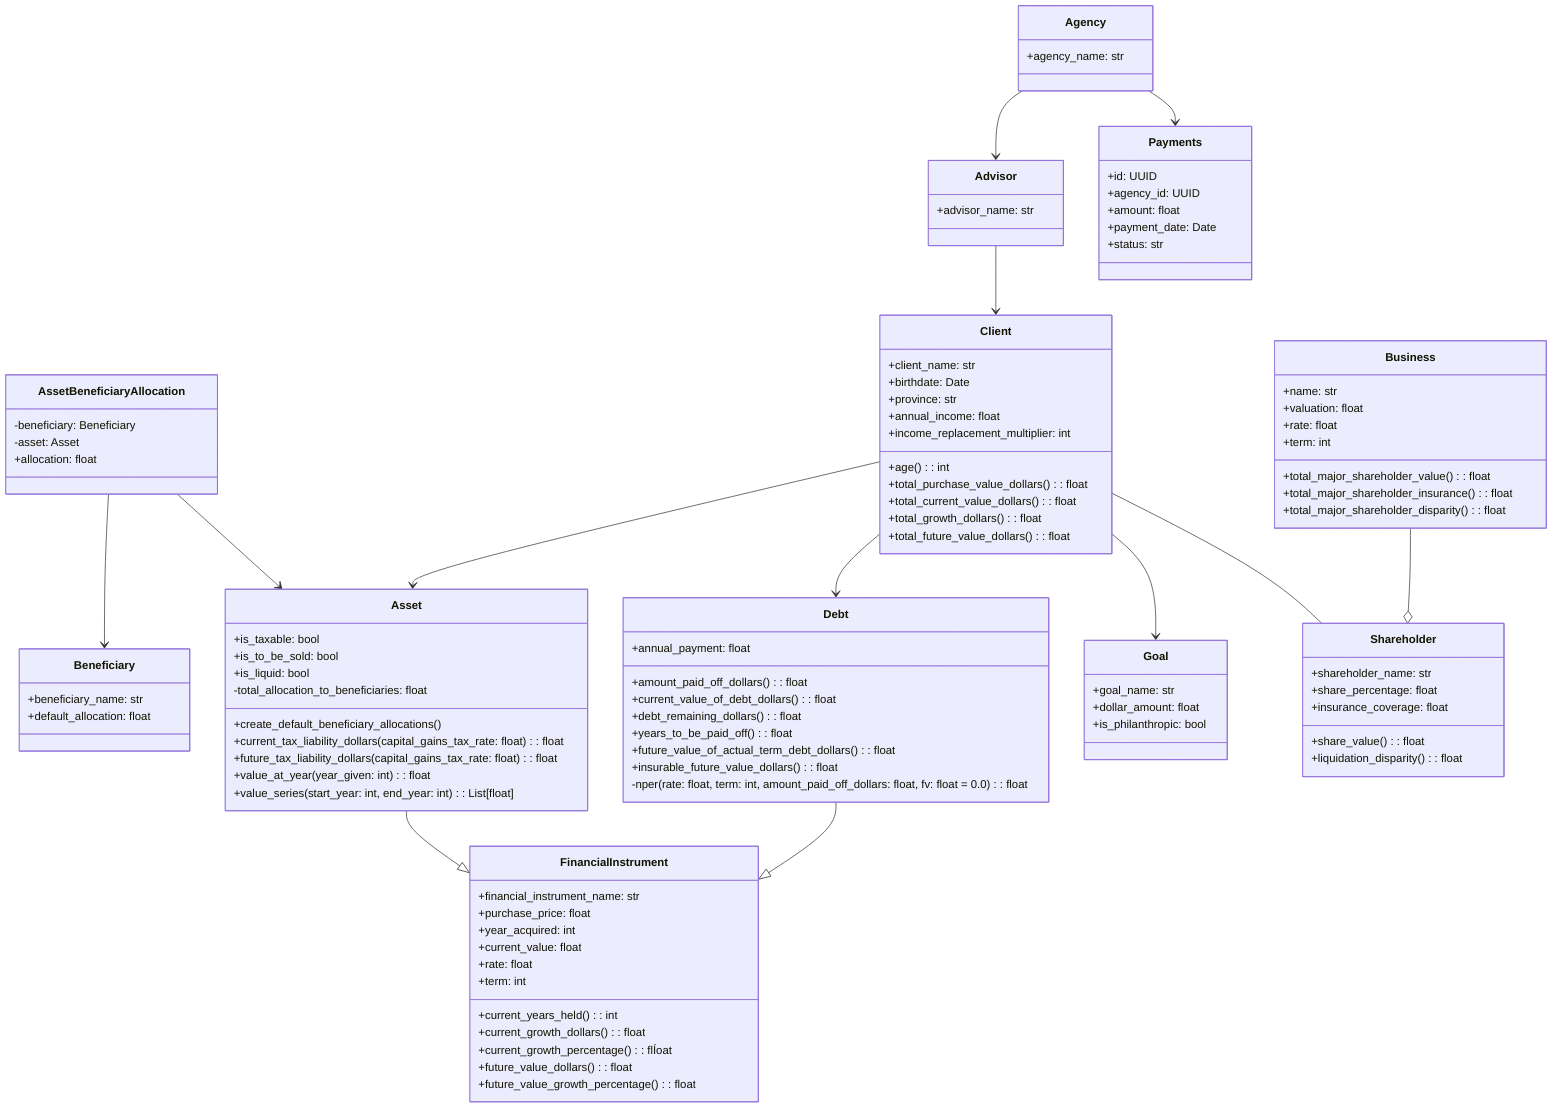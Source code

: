 classDiagram
class Beneficiary {
    +beneficiary_name: str
    +default_allocation: float
}

class FinancialInstrument {
    +financial_instrument_name: str
    +purchase_price: float
    +year_acquired: int
    +current_value: float
    +rate: float
    +term: int
    +current_years_held(): int
    +current_growth_dollars(): float
    +current_growth_percentage(): flÍoat
    +future_value_dollars(): float
    +future_value_growth_percentage(): float
}

class Asset {
    +is_taxable: bool
    +is_to_be_sold: bool
    +is_liquid: bool
    +create_default_beneficiary_allocations()
    +current_tax_liability_dollars(capital_gains_tax_rate: float): float
    +future_tax_liability_dollars(capital_gains_tax_rate: float): float
    +value_at_year(year_given: int): float
    +value_series(start_year: int, end_year: int): List[float]
    -total_allocation_to_beneficiaries: float
}

class AssetBeneficiaryAllocation {
    -beneficiary: Beneficiary
    -asset: Asset
    +allocation: float
}

class Debt {
    +annual_payment: float
    +amount_paid_off_dollars(): float
    +current_value_of_debt_dollars(): float
    +debt_remaining_dollars(): float
    +years_to_be_paid_off(): float
    +future_value_of_actual_term_debt_dollars(): float
    +insurable_future_value_dollars(): float
    -nper(rate: float, term: int, amount_paid_off_dollars: float, fv: float = 0.0): float
}

class Goal {
    +goal_name: str
    +dollar_amount: float
    +is_philanthropic: bool
}

class Business {
    +name: str
    +valuation: float
    +rate: float
    +term: int
    +total_major_shareholder_value(): float
    +total_major_shareholder_insurance(): float
    +total_major_shareholder_disparity(): float
}

class Shareholder {
    +shareholder_name: str
    +share_percentage: float
    +insurance_coverage: float
    +share_value(): float
    +liquidation_disparity(): float
}

class Agency {
    +agency_name: str
}

class Advisor {
    +advisor_name: str
}

class Client {
    +client_name: str
    +birthdate: Date
    +province: str
    +annual_income: float
    +income_replacement_multiplier: int
    +age(): int
    +total_purchase_value_dollars(): float
    +total_current_value_dollars(): float
    +total_growth_dollars(): float
    +total_future_value_dollars(): float
}

class Payments {
    +id: UUID
    +agency_id: UUID
    +amount: float
    +payment_date: Date
    +status: str
}

Asset --|> FinancialInstrument
AssetBeneficiaryAllocation --> Asset
AssetBeneficiaryAllocation --> Beneficiary
Debt --|> FinancialInstrument
Agency --> Advisor
Advisor --> Client
Client --> Asset
Client --> Debt
Client --> Goal
Client -- Shareholder
Business --o Shareholder
Agency --> Payments